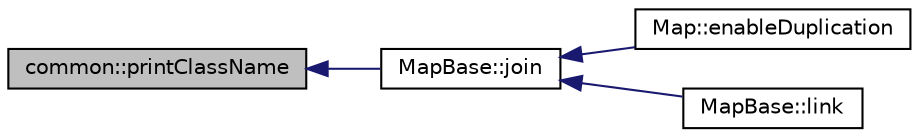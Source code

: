 digraph "common::printClassName"
{
 // INTERACTIVE_SVG=YES
  bgcolor="transparent";
  edge [fontname="Helvetica",fontsize="10",labelfontname="Helvetica",labelfontsize="10"];
  node [fontname="Helvetica",fontsize="10",shape=record];
  rankdir="LR";
  Node1 [label="common::printClassName",height=0.2,width=0.4,color="black", fillcolor="grey75", style="filled", fontcolor="black"];
  Node1 -> Node2 [dir="back",color="midnightblue",fontsize="10",style="solid",fontname="Helvetica"];
  Node2 [label="MapBase::join",height=0.2,width=0.4,color="black",URL="$class_map_base.html#a2624d7b81f0078dcc78e524045403e28"];
  Node2 -> Node3 [dir="back",color="midnightblue",fontsize="10",style="solid",fontname="Helvetica"];
  Node3 [label="Map::enableDuplication",height=0.2,width=0.4,color="black",URL="$class_map.html#aa8673192361b2e519e1c85bb0935e708"];
  Node2 -> Node4 [dir="back",color="midnightblue",fontsize="10",style="solid",fontname="Helvetica"];
  Node4 [label="MapBase::link",height=0.2,width=0.4,color="black",URL="$class_map_base.html#ad98ef02c1651130ad6b565ad156b97c1"];
}

